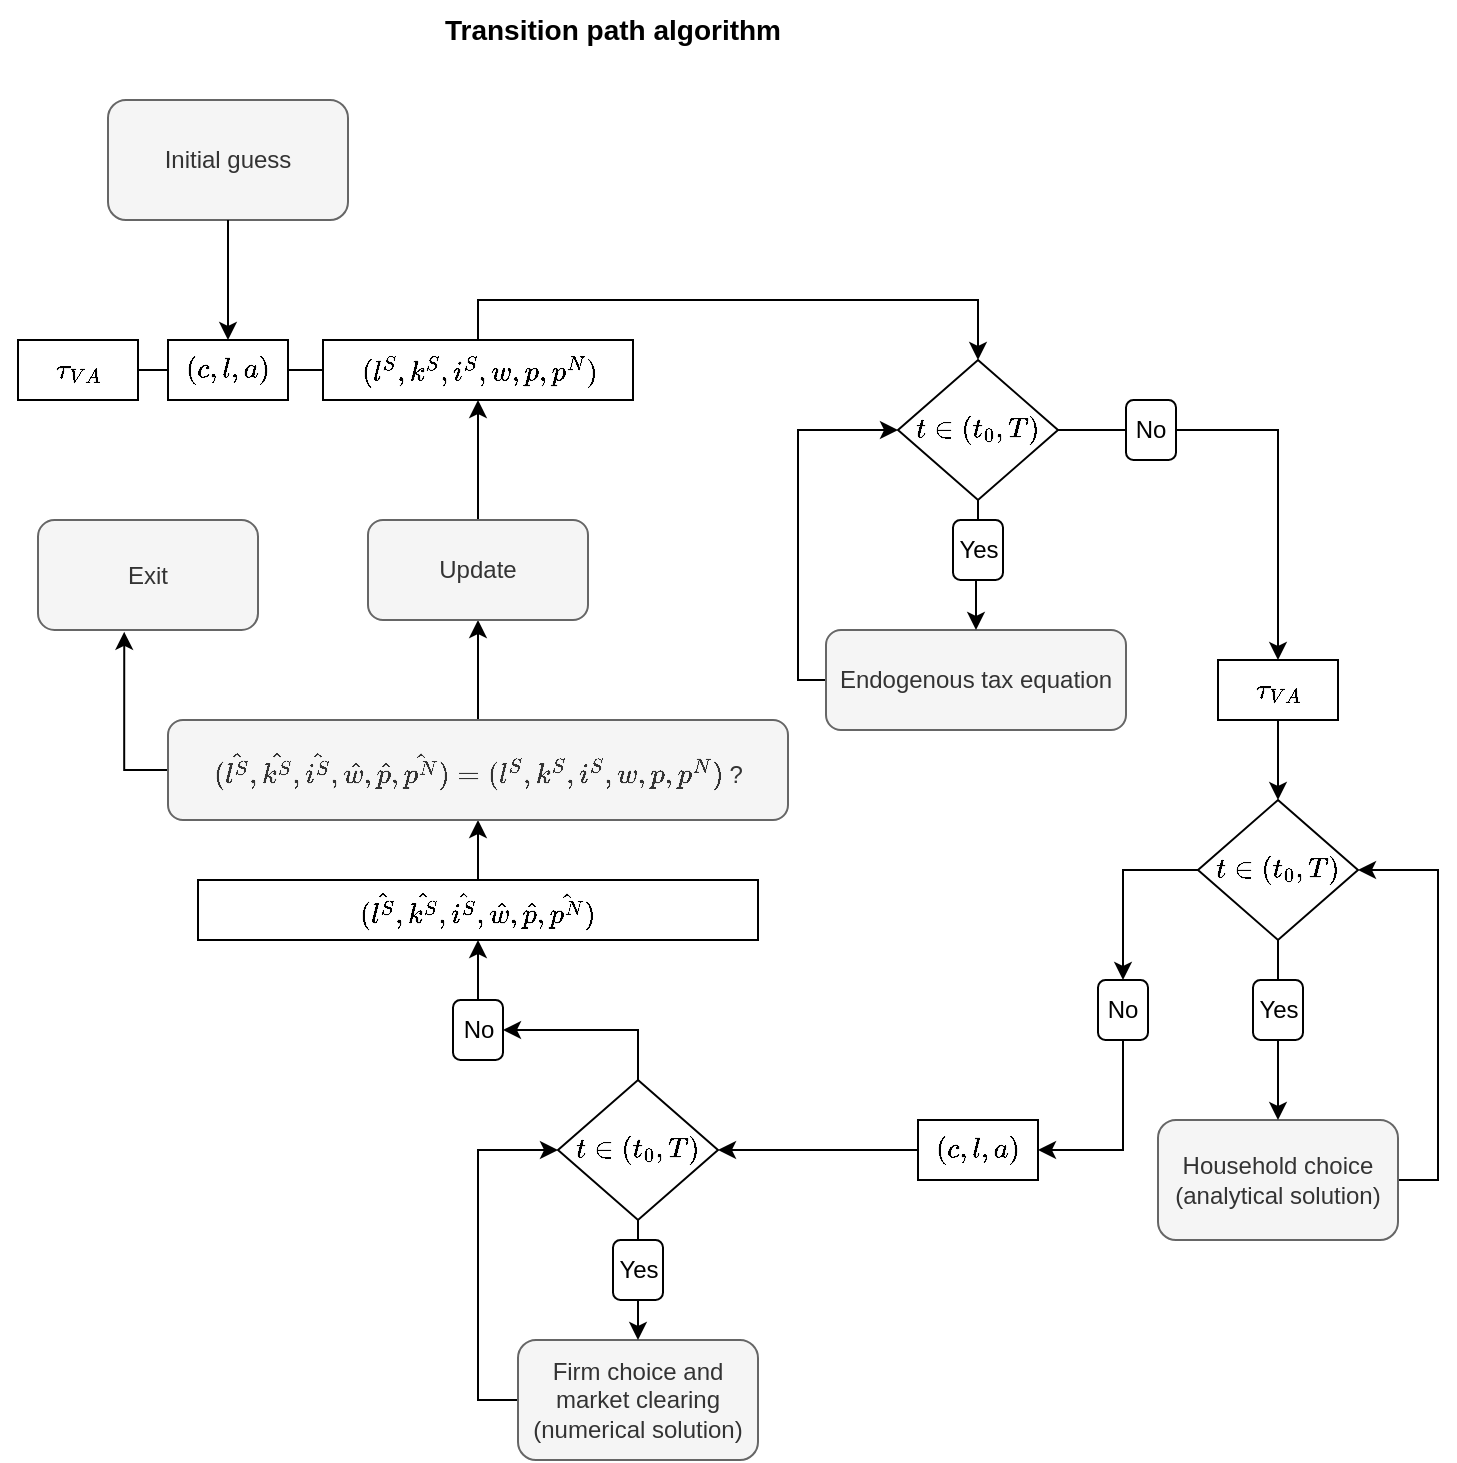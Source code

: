 <mxfile version="20.0.1" type="github"><diagram id="afodKUbpNB3spAkY_0iU" name="Page-1"><mxGraphModel dx="1262" dy="1869" grid="1" gridSize="10" guides="1" tooltips="1" connect="1" arrows="1" fold="1" page="1" pageScale="1" pageWidth="827" pageHeight="1169" math="1" shadow="0"><root><mxCell id="0"/><mxCell id="1" parent="0"/><mxCell id="wm4ohtugwwJ_0ZsQ8hSw-17" style="edgeStyle=orthogonalEdgeStyle;rounded=0;orthogonalLoop=1;jettySize=auto;html=1;exitX=0;exitY=0.5;exitDx=0;exitDy=0;entryX=0;entryY=0.5;entryDx=0;entryDy=0;" edge="1" parent="1" source="wm4ohtugwwJ_0ZsQ8hSw-4" target="wm4ohtugwwJ_0ZsQ8hSw-13"><mxGeometry relative="1" as="geometry"><mxPoint x="310" y="-100" as="targetPoint"/><Array as="points"><mxPoint x="414" y="60"/><mxPoint x="400" y="60"/><mxPoint x="400" y="-65"/></Array></mxGeometry></mxCell><mxCell id="wm4ohtugwwJ_0ZsQ8hSw-4" value="&lt;div&gt;Endogenous tax equation&lt;br&gt;&lt;/div&gt;" style="rounded=1;whiteSpace=wrap;html=1;shadow=0;glass=0;sketch=0;fillColor=#f5f5f5;fontColor=#333333;strokeColor=#666666;" vertex="1" parent="1"><mxGeometry x="414" y="35" width="150" height="50" as="geometry"/></mxCell><mxCell id="wm4ohtugwwJ_0ZsQ8hSw-21" style="edgeStyle=orthogonalEdgeStyle;rounded=0;orthogonalLoop=1;jettySize=auto;html=1;exitX=0.5;exitY=1;exitDx=0;exitDy=0;" edge="1" parent="1" source="wm4ohtugwwJ_0ZsQ8hSw-5" target="wm4ohtugwwJ_0ZsQ8hSw-20"><mxGeometry relative="1" as="geometry"/></mxCell><mxCell id="wm4ohtugwwJ_0ZsQ8hSw-5" value="&lt;div&gt;$$\tau_{VA}$$&lt;/div&gt;" style="rounded=0;whiteSpace=wrap;html=1;shadow=0;glass=0;sketch=0;" vertex="1" parent="1"><mxGeometry x="610" y="50" width="60" height="30" as="geometry"/></mxCell><mxCell id="wm4ohtugwwJ_0ZsQ8hSw-24" style="edgeStyle=orthogonalEdgeStyle;rounded=0;orthogonalLoop=1;jettySize=auto;html=1;exitX=1;exitY=0.5;exitDx=0;exitDy=0;entryX=1;entryY=0.5;entryDx=0;entryDy=0;" edge="1" parent="1" source="wm4ohtugwwJ_0ZsQ8hSw-7" target="wm4ohtugwwJ_0ZsQ8hSw-20"><mxGeometry relative="1" as="geometry"/></mxCell><mxCell id="wm4ohtugwwJ_0ZsQ8hSw-7" value="Household choice (analytical solution)" style="rounded=1;whiteSpace=wrap;html=1;shadow=0;glass=0;sketch=0;fillColor=#f5f5f5;fontColor=#333333;strokeColor=#666666;" vertex="1" parent="1"><mxGeometry x="580" y="280" width="120" height="60" as="geometry"/></mxCell><mxCell id="wm4ohtugwwJ_0ZsQ8hSw-10" value="$$(c, l, a)$$" style="rounded=0;whiteSpace=wrap;html=1;shadow=0;glass=0;sketch=0;" vertex="1" parent="1"><mxGeometry x="460" y="280" width="60" height="30" as="geometry"/></mxCell><mxCell id="wm4ohtugwwJ_0ZsQ8hSw-16" style="edgeStyle=orthogonalEdgeStyle;rounded=0;orthogonalLoop=1;jettySize=auto;html=1;exitX=0.5;exitY=1;exitDx=0;exitDy=0;entryX=0.5;entryY=0;entryDx=0;entryDy=0;startArrow=none;" edge="1" parent="1" source="wm4ohtugwwJ_0ZsQ8hSw-85" target="wm4ohtugwwJ_0ZsQ8hSw-4"><mxGeometry relative="1" as="geometry"/></mxCell><mxCell id="wm4ohtugwwJ_0ZsQ8hSw-18" style="edgeStyle=orthogonalEdgeStyle;rounded=0;orthogonalLoop=1;jettySize=auto;html=1;exitX=1;exitY=0.5;exitDx=0;exitDy=0;entryX=0.5;entryY=0;entryDx=0;entryDy=0;" edge="1" parent="1" source="wm4ohtugwwJ_0ZsQ8hSw-13" target="wm4ohtugwwJ_0ZsQ8hSw-5"><mxGeometry relative="1" as="geometry"><mxPoint x="660" y="-95" as="targetPoint"/></mxGeometry></mxCell><mxCell id="wm4ohtugwwJ_0ZsQ8hSw-13" value="$$t \in (t_0,T)$$" style="rhombus;whiteSpace=wrap;html=1;rounded=0;shadow=0;glass=0;sketch=0;" vertex="1" parent="1"><mxGeometry x="450" y="-100" width="80" height="70" as="geometry"/></mxCell><mxCell id="wm4ohtugwwJ_0ZsQ8hSw-22" style="edgeStyle=orthogonalEdgeStyle;rounded=0;orthogonalLoop=1;jettySize=auto;html=1;exitX=0.5;exitY=1;exitDx=0;exitDy=0;entryX=0.5;entryY=0;entryDx=0;entryDy=0;startArrow=none;" edge="1" parent="1" source="wm4ohtugwwJ_0ZsQ8hSw-89" target="wm4ohtugwwJ_0ZsQ8hSw-7"><mxGeometry relative="1" as="geometry"/></mxCell><mxCell id="wm4ohtugwwJ_0ZsQ8hSw-94" style="edgeStyle=orthogonalEdgeStyle;rounded=0;orthogonalLoop=1;jettySize=auto;html=1;exitX=0;exitY=0.5;exitDx=0;exitDy=0;entryX=0.5;entryY=0;entryDx=0;entryDy=0;startArrow=none;startFill=0;endArrow=classic;endFill=1;" edge="1" parent="1" source="wm4ohtugwwJ_0ZsQ8hSw-20" target="wm4ohtugwwJ_0ZsQ8hSw-91"><mxGeometry relative="1" as="geometry"/></mxCell><mxCell id="wm4ohtugwwJ_0ZsQ8hSw-20" value="$$t \in (t_0,T)$$" style="rhombus;whiteSpace=wrap;html=1;rounded=0;shadow=0;glass=0;sketch=0;" vertex="1" parent="1"><mxGeometry x="600" y="120" width="80" height="70" as="geometry"/></mxCell><mxCell id="wm4ohtugwwJ_0ZsQ8hSw-40" style="edgeStyle=orthogonalEdgeStyle;rounded=0;orthogonalLoop=1;jettySize=auto;html=1;exitX=0;exitY=0.5;exitDx=0;exitDy=0;entryX=0;entryY=0.5;entryDx=0;entryDy=0;startArrow=none;" edge="1" parent="1" source="wm4ohtugwwJ_0ZsQ8hSw-36" target="wm4ohtugwwJ_0ZsQ8hSw-37"><mxGeometry relative="1" as="geometry"><mxPoint x="255" y="345" as="sourcePoint"/><Array as="points"><mxPoint x="240" y="420"/><mxPoint x="240" y="295"/></Array></mxGeometry></mxCell><mxCell id="wm4ohtugwwJ_0ZsQ8hSw-36" value="Firm choice and market clearing (numerical solution)" style="rounded=1;whiteSpace=wrap;html=1;shadow=0;glass=0;sketch=0;fillColor=#f5f5f5;fontColor=#333333;strokeColor=#666666;" vertex="1" parent="1"><mxGeometry x="260" y="390" width="120" height="60" as="geometry"/></mxCell><mxCell id="wm4ohtugwwJ_0ZsQ8hSw-39" style="edgeStyle=orthogonalEdgeStyle;rounded=0;orthogonalLoop=1;jettySize=auto;html=1;exitX=0.5;exitY=1;exitDx=0;exitDy=0;entryX=0.5;entryY=0;entryDx=0;entryDy=0;startArrow=none;" edge="1" parent="1" source="wm4ohtugwwJ_0ZsQ8hSw-102" target="wm4ohtugwwJ_0ZsQ8hSw-36"><mxGeometry relative="1" as="geometry"/></mxCell><mxCell id="wm4ohtugwwJ_0ZsQ8hSw-109" style="edgeStyle=orthogonalEdgeStyle;rounded=0;orthogonalLoop=1;jettySize=auto;html=1;exitX=0.5;exitY=0;exitDx=0;exitDy=0;entryX=1;entryY=0.5;entryDx=0;entryDy=0;startArrow=none;startFill=0;endArrow=classic;endFill=1;" edge="1" parent="1" source="wm4ohtugwwJ_0ZsQ8hSw-37" target="wm4ohtugwwJ_0ZsQ8hSw-107"><mxGeometry relative="1" as="geometry"/></mxCell><mxCell id="wm4ohtugwwJ_0ZsQ8hSw-37" value="$$t \in (t_0,T)$$" style="rhombus;whiteSpace=wrap;html=1;rounded=0;shadow=0;glass=0;sketch=0;" vertex="1" parent="1"><mxGeometry x="280" y="260" width="80" height="70" as="geometry"/></mxCell><mxCell id="wm4ohtugwwJ_0ZsQ8hSw-38" value="" style="endArrow=classic;html=1;rounded=0;exitX=0;exitY=0.5;exitDx=0;exitDy=0;entryX=1;entryY=0.5;entryDx=0;entryDy=0;" edge="1" parent="1" source="wm4ohtugwwJ_0ZsQ8hSw-10" target="wm4ohtugwwJ_0ZsQ8hSw-37"><mxGeometry width="50" height="50" relative="1" as="geometry"><mxPoint x="370" y="220" as="sourcePoint"/><mxPoint x="420" y="170" as="targetPoint"/></mxGeometry></mxCell><mxCell id="wm4ohtugwwJ_0ZsQ8hSw-65" style="edgeStyle=orthogonalEdgeStyle;rounded=0;orthogonalLoop=1;jettySize=auto;html=1;exitX=0.5;exitY=0;exitDx=0;exitDy=0;entryX=0.5;entryY=1;entryDx=0;entryDy=0;startArrow=none;startFill=0;endArrow=classic;endFill=1;" edge="1" parent="1" source="wm4ohtugwwJ_0ZsQ8hSw-51" target="wm4ohtugwwJ_0ZsQ8hSw-61"><mxGeometry relative="1" as="geometry"/></mxCell><mxCell id="wm4ohtugwwJ_0ZsQ8hSw-51" value="$$(\hat{l^S}, \hat{k^S}, \hat{i^S}, \hat{w}, \hat{p}, \hat{p^N})$$" style="rounded=0;whiteSpace=wrap;html=1;shadow=0;glass=0;sketch=0;" vertex="1" parent="1"><mxGeometry x="100" y="160" width="280" height="30" as="geometry"/></mxCell><mxCell id="wm4ohtugwwJ_0ZsQ8hSw-69" style="edgeStyle=orthogonalEdgeStyle;rounded=0;orthogonalLoop=1;jettySize=auto;html=1;exitX=0.5;exitY=0;exitDx=0;exitDy=0;entryX=0.5;entryY=1;entryDx=0;entryDy=0;startArrow=none;startFill=0;endArrow=classic;endFill=1;" edge="1" parent="1" source="wm4ohtugwwJ_0ZsQ8hSw-61" target="wm4ohtugwwJ_0ZsQ8hSw-67"><mxGeometry relative="1" as="geometry"/></mxCell><mxCell id="wm4ohtugwwJ_0ZsQ8hSw-84" style="edgeStyle=orthogonalEdgeStyle;rounded=0;orthogonalLoop=1;jettySize=auto;html=1;exitX=0;exitY=0.5;exitDx=0;exitDy=0;entryX=0.392;entryY=1.017;entryDx=0;entryDy=0;entryPerimeter=0;startArrow=none;startFill=0;endArrow=classic;endFill=1;" edge="1" parent="1" source="wm4ohtugwwJ_0ZsQ8hSw-61" target="wm4ohtugwwJ_0ZsQ8hSw-83"><mxGeometry relative="1" as="geometry"/></mxCell><mxCell id="wm4ohtugwwJ_0ZsQ8hSw-61" value="\((\hat{l^S}, \hat{k^S}, \hat{i^S}, \hat{w}, \hat{p}, \hat{p^N}) = (l^S, k^S, i^S, w, p, p^N)\) ?" style="rounded=1;whiteSpace=wrap;html=1;shadow=0;glass=0;sketch=0;fillColor=#f5f5f5;fontColor=#333333;strokeColor=#666666;" vertex="1" parent="1"><mxGeometry x="85" y="80" width="310" height="50" as="geometry"/></mxCell><mxCell id="wm4ohtugwwJ_0ZsQ8hSw-72" style="edgeStyle=orthogonalEdgeStyle;rounded=0;orthogonalLoop=1;jettySize=auto;html=1;exitX=0.5;exitY=0;exitDx=0;exitDy=0;entryX=0.5;entryY=1;entryDx=0;entryDy=0;startArrow=none;startFill=0;endArrow=classic;endFill=1;" edge="1" parent="1" source="wm4ohtugwwJ_0ZsQ8hSw-67" target="wm4ohtugwwJ_0ZsQ8hSw-68"><mxGeometry relative="1" as="geometry"/></mxCell><mxCell id="wm4ohtugwwJ_0ZsQ8hSw-67" value="Update" style="rounded=1;whiteSpace=wrap;html=1;shadow=0;glass=0;sketch=0;fillColor=#f5f5f5;fontColor=#333333;strokeColor=#666666;" vertex="1" parent="1"><mxGeometry x="185" y="-20" width="110" height="50" as="geometry"/></mxCell><mxCell id="wm4ohtugwwJ_0ZsQ8hSw-74" style="edgeStyle=orthogonalEdgeStyle;rounded=0;orthogonalLoop=1;jettySize=auto;html=1;exitX=1;exitY=0.5;exitDx=0;exitDy=0;startArrow=none;startFill=0;endArrow=classic;endFill=1;" edge="1" parent="1" source="wm4ohtugwwJ_0ZsQ8hSw-68" target="wm4ohtugwwJ_0ZsQ8hSw-13"><mxGeometry relative="1" as="geometry"><Array as="points"><mxPoint x="240" y="-95"/><mxPoint x="240" y="-130"/><mxPoint x="490" y="-130"/></Array></mxGeometry></mxCell><mxCell id="wm4ohtugwwJ_0ZsQ8hSw-68" value="\((l^S, k^S, i^S, w, p, p^N)\)" style="rounded=0;whiteSpace=wrap;html=1;shadow=0;glass=0;sketch=0;" vertex="1" parent="1"><mxGeometry x="162.5" y="-110" width="155" height="30" as="geometry"/></mxCell><mxCell id="wm4ohtugwwJ_0ZsQ8hSw-75" value="Initial guess" style="rounded=1;whiteSpace=wrap;html=1;shadow=0;glass=0;sketch=0;fillColor=#f5f5f5;fontColor=#333333;strokeColor=#666666;" vertex="1" parent="1"><mxGeometry x="55" y="-230" width="120" height="60" as="geometry"/></mxCell><mxCell id="wm4ohtugwwJ_0ZsQ8hSw-79" style="edgeStyle=orthogonalEdgeStyle;rounded=0;orthogonalLoop=1;jettySize=auto;html=1;exitX=0;exitY=0.5;exitDx=0;exitDy=0;entryX=1;entryY=0.5;entryDx=0;entryDy=0;startArrow=none;startFill=0;endArrow=none;endFill=0;" edge="1" parent="1" source="wm4ohtugwwJ_0ZsQ8hSw-76" target="wm4ohtugwwJ_0ZsQ8hSw-77"><mxGeometry relative="1" as="geometry"/></mxCell><mxCell id="wm4ohtugwwJ_0ZsQ8hSw-82" style="edgeStyle=orthogonalEdgeStyle;rounded=0;orthogonalLoop=1;jettySize=auto;html=1;exitX=1;exitY=0.5;exitDx=0;exitDy=0;entryX=0;entryY=0.75;entryDx=0;entryDy=0;startArrow=none;startFill=0;endArrow=none;endFill=0;" edge="1" parent="1" source="wm4ohtugwwJ_0ZsQ8hSw-76" target="wm4ohtugwwJ_0ZsQ8hSw-68"><mxGeometry relative="1" as="geometry"/></mxCell><mxCell id="wm4ohtugwwJ_0ZsQ8hSw-76" value="$$(c, l, a)$$" style="rounded=0;whiteSpace=wrap;html=1;shadow=0;glass=0;sketch=0;" vertex="1" parent="1"><mxGeometry x="85" y="-110" width="60" height="30" as="geometry"/></mxCell><mxCell id="wm4ohtugwwJ_0ZsQ8hSw-77" value="&lt;div&gt;$$\tau_{VA}$$&lt;/div&gt;" style="rounded=0;whiteSpace=wrap;html=1;shadow=0;glass=0;sketch=0;" vertex="1" parent="1"><mxGeometry x="10" y="-110" width="60" height="30" as="geometry"/></mxCell><mxCell id="wm4ohtugwwJ_0ZsQ8hSw-78" value="" style="endArrow=classic;html=1;rounded=0;exitX=0.5;exitY=1;exitDx=0;exitDy=0;entryX=0.5;entryY=0;entryDx=0;entryDy=0;" edge="1" parent="1" source="wm4ohtugwwJ_0ZsQ8hSw-75" target="wm4ohtugwwJ_0ZsQ8hSw-76"><mxGeometry width="50" height="50" relative="1" as="geometry"><mxPoint x="320" y="20" as="sourcePoint"/><mxPoint x="370" y="-30" as="targetPoint"/></mxGeometry></mxCell><mxCell id="wm4ohtugwwJ_0ZsQ8hSw-83" value="Exit" style="rounded=1;whiteSpace=wrap;html=1;shadow=0;glass=0;sketch=0;fillColor=#f5f5f5;fontColor=#333333;strokeColor=#666666;" vertex="1" parent="1"><mxGeometry x="20" y="-20" width="110" height="55" as="geometry"/></mxCell><mxCell id="wm4ohtugwwJ_0ZsQ8hSw-86" value="No" style="rounded=1;whiteSpace=wrap;html=1;shadow=0;glass=0;sketch=0;" vertex="1" parent="1"><mxGeometry x="564" y="-80" width="25" height="30" as="geometry"/></mxCell><mxCell id="wm4ohtugwwJ_0ZsQ8hSw-85" value="Yes" style="rounded=1;whiteSpace=wrap;html=1;shadow=0;glass=0;sketch=0;" vertex="1" parent="1"><mxGeometry x="477.5" y="-20" width="25" height="30" as="geometry"/></mxCell><mxCell id="wm4ohtugwwJ_0ZsQ8hSw-88" value="" style="edgeStyle=orthogonalEdgeStyle;rounded=0;orthogonalLoop=1;jettySize=auto;html=1;exitX=0.5;exitY=1;exitDx=0;exitDy=0;entryX=0.5;entryY=0;entryDx=0;entryDy=0;endArrow=none;" edge="1" parent="1" source="wm4ohtugwwJ_0ZsQ8hSw-13" target="wm4ohtugwwJ_0ZsQ8hSw-85"><mxGeometry relative="1" as="geometry"><mxPoint x="490" y="-30" as="sourcePoint"/><mxPoint x="490" y="20" as="targetPoint"/></mxGeometry></mxCell><mxCell id="wm4ohtugwwJ_0ZsQ8hSw-89" value="Yes" style="rounded=1;whiteSpace=wrap;html=1;shadow=0;glass=0;sketch=0;" vertex="1" parent="1"><mxGeometry x="627.5" y="210" width="25" height="30" as="geometry"/></mxCell><mxCell id="wm4ohtugwwJ_0ZsQ8hSw-90" value="" style="edgeStyle=orthogonalEdgeStyle;rounded=0;orthogonalLoop=1;jettySize=auto;html=1;exitX=0.5;exitY=1;exitDx=0;exitDy=0;entryX=0.5;entryY=0;entryDx=0;entryDy=0;endArrow=none;" edge="1" parent="1" source="wm4ohtugwwJ_0ZsQ8hSw-20" target="wm4ohtugwwJ_0ZsQ8hSw-89"><mxGeometry relative="1" as="geometry"><mxPoint x="640" y="190" as="sourcePoint"/><mxPoint x="640" y="280" as="targetPoint"/></mxGeometry></mxCell><mxCell id="wm4ohtugwwJ_0ZsQ8hSw-95" style="edgeStyle=orthogonalEdgeStyle;rounded=0;orthogonalLoop=1;jettySize=auto;html=1;exitX=0.5;exitY=1;exitDx=0;exitDy=0;entryX=1;entryY=0.5;entryDx=0;entryDy=0;startArrow=none;startFill=0;endArrow=classic;endFill=1;" edge="1" parent="1" source="wm4ohtugwwJ_0ZsQ8hSw-91" target="wm4ohtugwwJ_0ZsQ8hSw-10"><mxGeometry relative="1" as="geometry"/></mxCell><mxCell id="wm4ohtugwwJ_0ZsQ8hSw-91" value="No" style="rounded=1;whiteSpace=wrap;html=1;shadow=0;glass=0;sketch=0;" vertex="1" parent="1"><mxGeometry x="550" y="210" width="25" height="30" as="geometry"/></mxCell><mxCell id="wm4ohtugwwJ_0ZsQ8hSw-102" value="Yes" style="rounded=1;whiteSpace=wrap;html=1;shadow=0;glass=0;sketch=0;" vertex="1" parent="1"><mxGeometry x="307.5" y="340" width="25" height="30" as="geometry"/></mxCell><mxCell id="wm4ohtugwwJ_0ZsQ8hSw-103" value="" style="edgeStyle=orthogonalEdgeStyle;rounded=0;orthogonalLoop=1;jettySize=auto;html=1;exitX=0.5;exitY=1;exitDx=0;exitDy=0;entryX=0.5;entryY=0;entryDx=0;entryDy=0;endArrow=none;" edge="1" parent="1" source="wm4ohtugwwJ_0ZsQ8hSw-37" target="wm4ohtugwwJ_0ZsQ8hSw-102"><mxGeometry relative="1" as="geometry"><mxPoint x="320" y="330" as="sourcePoint"/><mxPoint x="320" y="390" as="targetPoint"/></mxGeometry></mxCell><mxCell id="wm4ohtugwwJ_0ZsQ8hSw-108" style="edgeStyle=orthogonalEdgeStyle;rounded=0;orthogonalLoop=1;jettySize=auto;html=1;exitX=0.5;exitY=0;exitDx=0;exitDy=0;entryX=0.5;entryY=1;entryDx=0;entryDy=0;startArrow=none;startFill=0;endArrow=classic;endFill=1;" edge="1" parent="1" source="wm4ohtugwwJ_0ZsQ8hSw-107" target="wm4ohtugwwJ_0ZsQ8hSw-51"><mxGeometry relative="1" as="geometry"/></mxCell><mxCell id="wm4ohtugwwJ_0ZsQ8hSw-107" value="No" style="rounded=1;whiteSpace=wrap;html=1;shadow=0;glass=0;sketch=0;" vertex="1" parent="1"><mxGeometry x="227.5" y="220" width="25" height="30" as="geometry"/></mxCell><mxCell id="wm4ohtugwwJ_0ZsQ8hSw-111" value="Transition path algorithm" style="text;html=1;strokeColor=none;fillColor=none;align=center;verticalAlign=middle;whiteSpace=wrap;rounded=0;shadow=0;glass=0;sketch=0;fontStyle=1;fontSize=14;" vertex="1" parent="1"><mxGeometry x="175" y="-280" width="265" height="30" as="geometry"/></mxCell></root></mxGraphModel></diagram></mxfile>